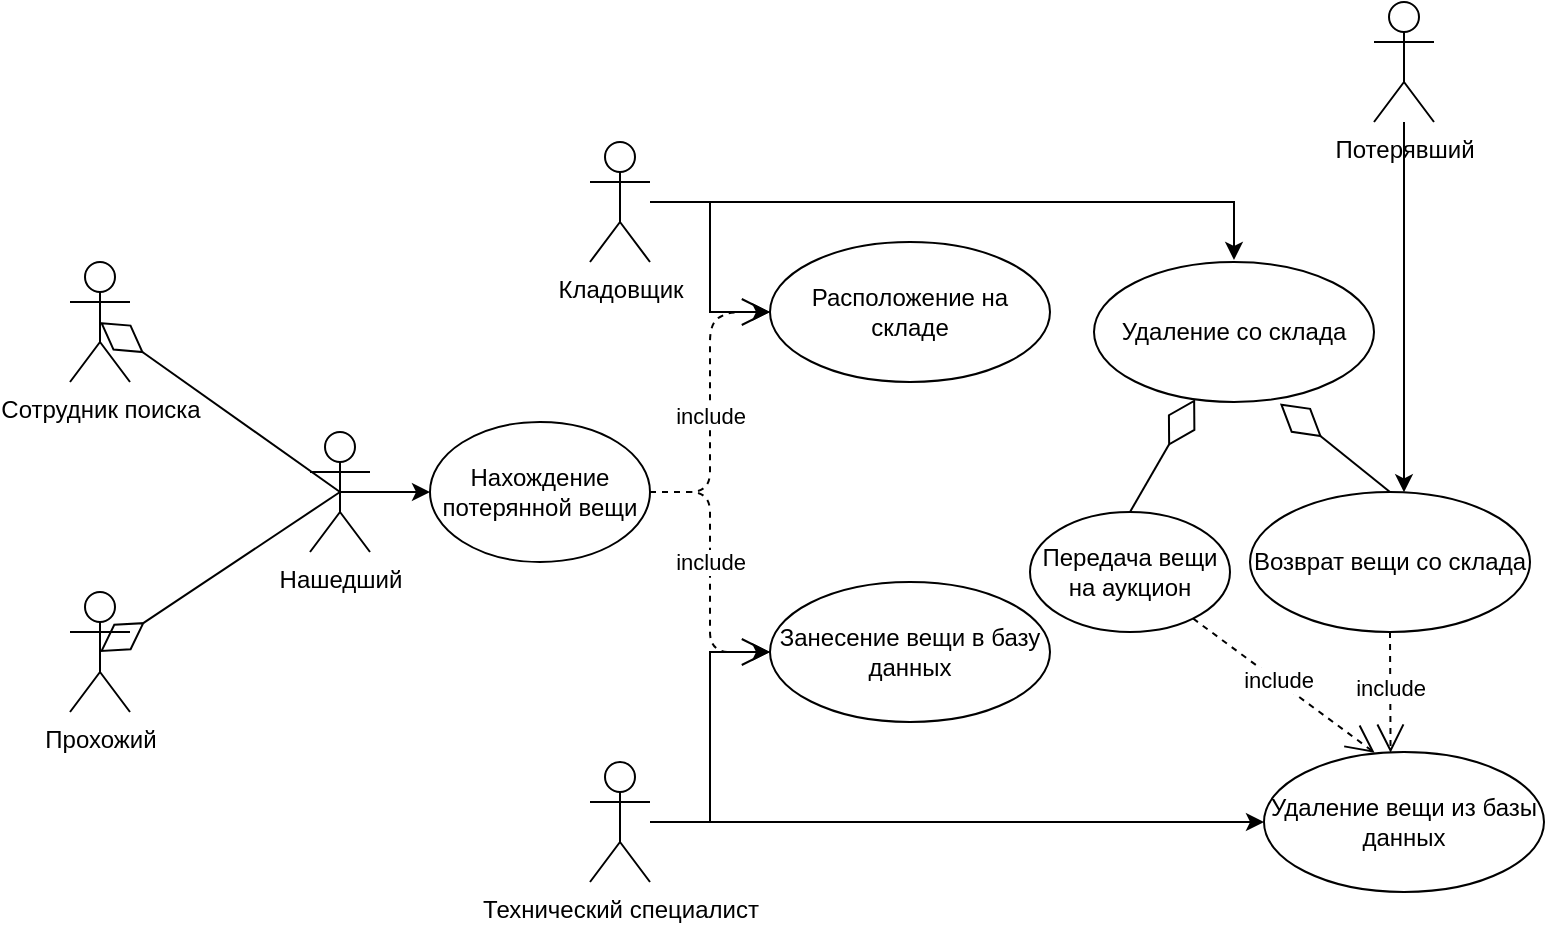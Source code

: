 <mxfile version="14.4.2" type="device"><diagram id="Yq2bLkGjzxzbEp4Oomex" name="Page-1"><mxGraphModel dx="1209" dy="671" grid="1" gridSize="10" guides="1" tooltips="1" connect="1" arrows="1" fold="1" page="1" pageScale="1" pageWidth="827" pageHeight="1169" math="0" shadow="0"><root><mxCell id="0"/><mxCell id="1" parent="0"/><mxCell id="BG1YtrIywF7ZwlYFcCXK-1" value="Нахождение потерянной вещи" style="ellipse;whiteSpace=wrap;html=1;" parent="1" vertex="1"><mxGeometry x="270" y="440" width="110" height="70" as="geometry"/></mxCell><mxCell id="rcJ68oLYCBts6ukujXEZ-24" style="edgeStyle=orthogonalEdgeStyle;rounded=0;orthogonalLoop=1;jettySize=auto;html=1;" edge="1" parent="1" source="BG1YtrIywF7ZwlYFcCXK-2" target="BG1YtrIywF7ZwlYFcCXK-33"><mxGeometry relative="1" as="geometry"><Array as="points"><mxPoint x="757" y="430"/><mxPoint x="757" y="430"/></Array></mxGeometry></mxCell><mxCell id="BG1YtrIywF7ZwlYFcCXK-2" value="Потерявший" style="shape=umlActor;verticalLabelPosition=bottom;verticalAlign=top;html=1;" parent="1" vertex="1"><mxGeometry x="742" y="230" width="30" height="60" as="geometry"/></mxCell><mxCell id="BG1YtrIywF7ZwlYFcCXK-11" value="Сотрудник поиска" style="shape=umlActor;verticalLabelPosition=bottom;verticalAlign=top;html=1;" parent="1" vertex="1"><mxGeometry x="90" y="360" width="30" height="60" as="geometry"/></mxCell><mxCell id="BG1YtrIywF7ZwlYFcCXK-21" value="Расположение на складе" style="ellipse;whiteSpace=wrap;html=1;" parent="1" vertex="1"><mxGeometry x="440" y="350" width="140" height="70" as="geometry"/></mxCell><mxCell id="BG1YtrIywF7ZwlYFcCXK-22" value="Занесение вещи в базу данных" style="ellipse;whiteSpace=wrap;html=1;" parent="1" vertex="1"><mxGeometry x="440" y="520" width="140" height="70" as="geometry"/></mxCell><mxCell id="BG1YtrIywF7ZwlYFcCXK-27" style="edgeStyle=orthogonalEdgeStyle;rounded=0;orthogonalLoop=1;jettySize=auto;html=1;entryX=0;entryY=0.5;entryDx=0;entryDy=0;" parent="1" source="BG1YtrIywF7ZwlYFcCXK-23" target="BG1YtrIywF7ZwlYFcCXK-22" edge="1"><mxGeometry relative="1" as="geometry"/></mxCell><mxCell id="BG1YtrIywF7ZwlYFcCXK-53" style="edgeStyle=orthogonalEdgeStyle;rounded=0;orthogonalLoop=1;jettySize=auto;html=1;entryX=0;entryY=0.5;entryDx=0;entryDy=0;" parent="1" source="BG1YtrIywF7ZwlYFcCXK-23" target="BG1YtrIywF7ZwlYFcCXK-51" edge="1"><mxGeometry relative="1" as="geometry"/></mxCell><mxCell id="BG1YtrIywF7ZwlYFcCXK-23" value="Технический специалист" style="shape=umlActor;verticalLabelPosition=bottom;verticalAlign=top;html=1;" parent="1" vertex="1"><mxGeometry x="350" y="610" width="30" height="60" as="geometry"/></mxCell><mxCell id="BG1YtrIywF7ZwlYFcCXK-26" style="edgeStyle=orthogonalEdgeStyle;rounded=0;orthogonalLoop=1;jettySize=auto;html=1;entryX=0;entryY=0.5;entryDx=0;entryDy=0;" parent="1" source="BG1YtrIywF7ZwlYFcCXK-24" target="BG1YtrIywF7ZwlYFcCXK-21" edge="1"><mxGeometry relative="1" as="geometry"/></mxCell><mxCell id="rcJ68oLYCBts6ukujXEZ-30" style="edgeStyle=orthogonalEdgeStyle;rounded=0;orthogonalLoop=1;jettySize=auto;html=1;" edge="1" parent="1" source="BG1YtrIywF7ZwlYFcCXK-24"><mxGeometry relative="1" as="geometry"><mxPoint x="672" y="359" as="targetPoint"/><Array as="points"><mxPoint x="672" y="330"/><mxPoint x="672" y="359"/></Array></mxGeometry></mxCell><mxCell id="BG1YtrIywF7ZwlYFcCXK-24" value="Кладовщик" style="shape=umlActor;verticalLabelPosition=bottom;verticalAlign=top;html=1;" parent="1" vertex="1"><mxGeometry x="350" y="300" width="30" height="60" as="geometry"/></mxCell><mxCell id="BG1YtrIywF7ZwlYFcCXK-33" value="Возврат вещи со склада" style="ellipse;whiteSpace=wrap;html=1;" parent="1" vertex="1"><mxGeometry x="680" y="475" width="140" height="70" as="geometry"/></mxCell><mxCell id="BG1YtrIywF7ZwlYFcCXK-36" value="Прохожий" style="shape=umlActor;verticalLabelPosition=bottom;verticalAlign=top;html=1;" parent="1" vertex="1"><mxGeometry x="90" y="525" width="30" height="60" as="geometry"/></mxCell><mxCell id="BG1YtrIywF7ZwlYFcCXK-51" value="Удаление вещи из базы данных" style="ellipse;whiteSpace=wrap;html=1;" parent="1" vertex="1"><mxGeometry x="687" y="605" width="140" height="70" as="geometry"/></mxCell><mxCell id="BG1YtrIywF7ZwlYFcCXK-55" value="Передача вещи на аукцион" style="ellipse;whiteSpace=wrap;html=1;" parent="1" vertex="1"><mxGeometry x="570" y="485" width="100" height="60" as="geometry"/></mxCell><mxCell id="rcJ68oLYCBts6ukujXEZ-15" style="edgeStyle=orthogonalEdgeStyle;rounded=0;orthogonalLoop=1;jettySize=auto;html=1;exitX=0.5;exitY=0.5;exitDx=0;exitDy=0;exitPerimeter=0;" edge="1" parent="1" source="rcJ68oLYCBts6ukujXEZ-4" target="BG1YtrIywF7ZwlYFcCXK-1"><mxGeometry relative="1" as="geometry"/></mxCell><mxCell id="rcJ68oLYCBts6ukujXEZ-4" value="Нашедший" style="shape=umlActor;verticalLabelPosition=bottom;verticalAlign=top;html=1;outlineConnect=0;" vertex="1" parent="1"><mxGeometry x="210" y="445" width="30" height="60" as="geometry"/></mxCell><mxCell id="rcJ68oLYCBts6ukujXEZ-13" value="" style="endArrow=diamondThin;endFill=0;endSize=24;html=1;exitX=0.5;exitY=0.5;exitDx=0;exitDy=0;exitPerimeter=0;entryX=0.5;entryY=0.5;entryDx=0;entryDy=0;entryPerimeter=0;" edge="1" parent="1" source="rcJ68oLYCBts6ukujXEZ-4" target="BG1YtrIywF7ZwlYFcCXK-11"><mxGeometry width="160" relative="1" as="geometry"><mxPoint x="330" y="550" as="sourcePoint"/><mxPoint x="170" y="475" as="targetPoint"/><Array as="points"/></mxGeometry></mxCell><mxCell id="rcJ68oLYCBts6ukujXEZ-14" value="" style="endArrow=diamondThin;endFill=0;endSize=24;html=1;exitX=0.5;exitY=0.5;exitDx=0;exitDy=0;exitPerimeter=0;entryX=0.5;entryY=0.5;entryDx=0;entryDy=0;entryPerimeter=0;" edge="1" parent="1" source="rcJ68oLYCBts6ukujXEZ-4" target="BG1YtrIywF7ZwlYFcCXK-36"><mxGeometry width="160" relative="1" as="geometry"><mxPoint x="220" y="635" as="sourcePoint"/><mxPoint x="100" y="550" as="targetPoint"/><Array as="points"/></mxGeometry></mxCell><mxCell id="rcJ68oLYCBts6ukujXEZ-16" value="include" style="endArrow=open;endSize=12;dashed=1;html=1;exitX=1;exitY=0.5;exitDx=0;exitDy=0;entryX=0;entryY=0.5;entryDx=0;entryDy=0;" edge="1" parent="1" source="BG1YtrIywF7ZwlYFcCXK-1" target="BG1YtrIywF7ZwlYFcCXK-22"><mxGeometry x="-0.071" width="160" relative="1" as="geometry"><mxPoint x="330" y="550" as="sourcePoint"/><mxPoint x="490" y="550" as="targetPoint"/><Array as="points"><mxPoint x="410" y="475"/><mxPoint x="410" y="555"/></Array><mxPoint as="offset"/></mxGeometry></mxCell><mxCell id="rcJ68oLYCBts6ukujXEZ-17" value="include" style="endArrow=open;endSize=12;dashed=1;html=1;exitX=1;exitY=0.5;exitDx=0;exitDy=0;entryX=0;entryY=0.5;entryDx=0;entryDy=0;" edge="1" parent="1" source="BG1YtrIywF7ZwlYFcCXK-1" target="BG1YtrIywF7ZwlYFcCXK-21"><mxGeometry x="-0.071" width="160" relative="1" as="geometry"><mxPoint x="390" y="485" as="sourcePoint"/><mxPoint x="450" y="565" as="targetPoint"/><Array as="points"><mxPoint x="410" y="475"/><mxPoint x="410" y="390"/><mxPoint x="420" y="385"/></Array><mxPoint as="offset"/></mxGeometry></mxCell><mxCell id="rcJ68oLYCBts6ukujXEZ-18" value="include" style="endArrow=open;endSize=12;dashed=1;html=1;entryX=0.395;entryY=0.005;entryDx=0;entryDy=0;entryPerimeter=0;" edge="1" parent="1" source="BG1YtrIywF7ZwlYFcCXK-55" target="BG1YtrIywF7ZwlYFcCXK-51"><mxGeometry x="-0.071" width="160" relative="1" as="geometry"><mxPoint x="640" y="630" as="sourcePoint"/><mxPoint x="700" y="540" as="targetPoint"/><Array as="points"/><mxPoint as="offset"/></mxGeometry></mxCell><mxCell id="rcJ68oLYCBts6ukujXEZ-20" value="include" style="endArrow=open;endSize=12;dashed=1;html=1;entryX=0.452;entryY=0.005;entryDx=0;entryDy=0;entryPerimeter=0;exitX=0.5;exitY=1;exitDx=0;exitDy=0;" edge="1" parent="1" source="BG1YtrIywF7ZwlYFcCXK-33" target="BG1YtrIywF7ZwlYFcCXK-51"><mxGeometry x="-0.071" width="160" relative="1" as="geometry"><mxPoint x="651.337" y="511.337" as="sourcePoint"/><mxPoint x="752" y="600" as="targetPoint"/><Array as="points"/><mxPoint as="offset"/></mxGeometry></mxCell><mxCell id="rcJ68oLYCBts6ukujXEZ-29" value="Удаление со склада" style="ellipse;whiteSpace=wrap;html=1;" vertex="1" parent="1"><mxGeometry x="602" y="360" width="140" height="70" as="geometry"/></mxCell><mxCell id="rcJ68oLYCBts6ukujXEZ-31" value="" style="endArrow=diamondThin;endFill=0;endSize=24;html=1;exitX=0.5;exitY=0;exitDx=0;exitDy=0;" edge="1" parent="1" source="BG1YtrIywF7ZwlYFcCXK-55" target="rcJ68oLYCBts6ukujXEZ-29"><mxGeometry width="160" relative="1" as="geometry"><mxPoint x="330" y="550" as="sourcePoint"/><mxPoint x="490" y="550" as="targetPoint"/></mxGeometry></mxCell><mxCell id="rcJ68oLYCBts6ukujXEZ-32" value="" style="endArrow=diamondThin;endFill=0;endSize=24;html=1;exitX=0.5;exitY=0;exitDx=0;exitDy=0;entryX=0.664;entryY=1.01;entryDx=0;entryDy=0;entryPerimeter=0;" edge="1" parent="1" source="BG1YtrIywF7ZwlYFcCXK-33" target="rcJ68oLYCBts6ukujXEZ-29"><mxGeometry width="160" relative="1" as="geometry"><mxPoint x="330" y="550" as="sourcePoint"/><mxPoint x="490" y="550" as="targetPoint"/></mxGeometry></mxCell></root></mxGraphModel></diagram></mxfile>